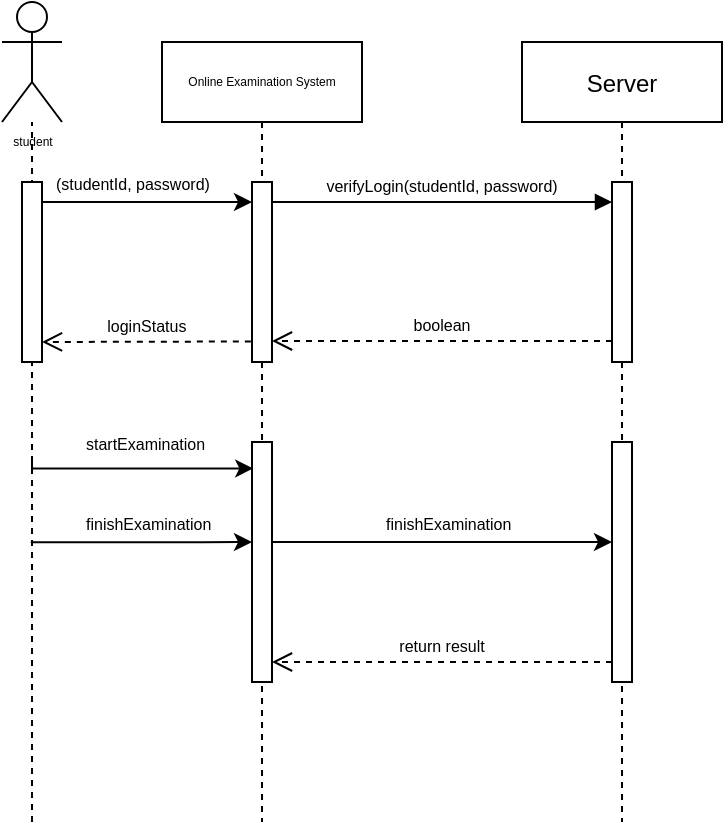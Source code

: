 <mxfile version="17.4.0" type="github">
  <diagram id="kgpKYQtTHZ0yAKxKKP6v" name="Page-1">
    <mxGraphModel dx="541" dy="369" grid="1" gridSize="10" guides="1" tooltips="1" connect="1" arrows="1" fold="1" page="1" pageScale="1" pageWidth="850" pageHeight="1100" math="0" shadow="0">
      <root>
        <mxCell id="0" />
        <mxCell id="1" parent="0" />
        <mxCell id="3nuBFxr9cyL0pnOWT2aG-1" value="Online Examination System" style="shape=umlLifeline;perimeter=lifelinePerimeter;container=1;collapsible=0;recursiveResize=0;rounded=0;shadow=0;strokeWidth=1;fontSize=6;" parent="1" vertex="1">
          <mxGeometry x="120" y="80" width="100" height="390" as="geometry" />
        </mxCell>
        <mxCell id="Z4MAhodovmLcQgG8pDit-9" style="edgeStyle=orthogonalEdgeStyle;rounded=0;orthogonalLoop=1;jettySize=auto;html=1;fontSize=6;" edge="1" parent="3nuBFxr9cyL0pnOWT2aG-1">
          <mxGeometry relative="1" as="geometry">
            <mxPoint x="-60" y="80" as="sourcePoint" />
            <mxPoint x="45" y="80" as="targetPoint" />
          </mxGeometry>
        </mxCell>
        <mxCell id="3nuBFxr9cyL0pnOWT2aG-2" value="" style="points=[];perimeter=orthogonalPerimeter;rounded=0;shadow=0;strokeWidth=1;" parent="3nuBFxr9cyL0pnOWT2aG-1" vertex="1">
          <mxGeometry x="45" y="70" width="10" height="90" as="geometry" />
        </mxCell>
        <mxCell id="Z4MAhodovmLcQgG8pDit-13" value="&lt;span style=&quot;color: rgb(0 , 0 , 0) ; font-family: &amp;#34;helvetica&amp;#34; ; font-style: normal ; font-weight: normal ; letter-spacing: normal ; text-align: center ; text-indent: 0px ; text-transform: none ; word-spacing: 0px ; background-color: rgb(255 , 255 , 255) ; text-decoration: none ; display: inline ; float: none&quot;&gt;&lt;font style=&quot;font-size: 8px&quot;&gt;(studentId, password)&lt;/font&gt;&lt;/span&gt;" style="text;whiteSpace=wrap;html=1;fontSize=6;" vertex="1" parent="3nuBFxr9cyL0pnOWT2aG-1">
          <mxGeometry x="-55" y="60" width="85" height="20" as="geometry" />
        </mxCell>
        <mxCell id="Z4MAhodovmLcQgG8pDit-16" style="edgeStyle=orthogonalEdgeStyle;rounded=0;orthogonalLoop=1;jettySize=auto;html=1;fontSize=6;entryX=0.061;entryY=0.11;entryDx=0;entryDy=0;entryPerimeter=0;" edge="1" parent="3nuBFxr9cyL0pnOWT2aG-1" target="Z4MAhodovmLcQgG8pDit-17">
          <mxGeometry relative="1" as="geometry">
            <mxPoint x="-65" y="210" as="sourcePoint" />
            <mxPoint x="40" y="210" as="targetPoint" />
            <Array as="points">
              <mxPoint x="-65" y="213" />
            </Array>
          </mxGeometry>
        </mxCell>
        <mxCell id="Z4MAhodovmLcQgG8pDit-17" value="" style="points=[];perimeter=orthogonalPerimeter;rounded=0;shadow=0;strokeWidth=1;" vertex="1" parent="3nuBFxr9cyL0pnOWT2aG-1">
          <mxGeometry x="45" y="200" width="10" height="120" as="geometry" />
        </mxCell>
        <mxCell id="Z4MAhodovmLcQgG8pDit-18" style="edgeStyle=orthogonalEdgeStyle;rounded=0;orthogonalLoop=1;jettySize=auto;html=1;fontSize=6;entryX=0.061;entryY=0.11;entryDx=0;entryDy=0;entryPerimeter=0;" edge="1" parent="3nuBFxr9cyL0pnOWT2aG-1">
          <mxGeometry relative="1" as="geometry">
            <mxPoint x="-65.61" y="250.1" as="sourcePoint" />
            <mxPoint x="45" y="250" as="targetPoint" />
            <Array as="points">
              <mxPoint x="20" y="250" />
              <mxPoint x="20" y="250" />
            </Array>
          </mxGeometry>
        </mxCell>
        <mxCell id="3nuBFxr9cyL0pnOWT2aG-5" value="Server" style="shape=umlLifeline;perimeter=lifelinePerimeter;container=1;collapsible=0;recursiveResize=0;rounded=0;shadow=0;strokeWidth=1;" parent="1" vertex="1">
          <mxGeometry x="300" y="80" width="100" height="390" as="geometry" />
        </mxCell>
        <mxCell id="3nuBFxr9cyL0pnOWT2aG-6" value="" style="points=[];perimeter=orthogonalPerimeter;rounded=0;shadow=0;strokeWidth=1;" parent="3nuBFxr9cyL0pnOWT2aG-5" vertex="1">
          <mxGeometry x="45" y="70" width="10" height="90" as="geometry" />
        </mxCell>
        <mxCell id="Z4MAhodovmLcQgG8pDit-20" value="" style="points=[];perimeter=orthogonalPerimeter;rounded=0;shadow=0;strokeWidth=1;" vertex="1" parent="3nuBFxr9cyL0pnOWT2aG-5">
          <mxGeometry x="45" y="200" width="10" height="120" as="geometry" />
        </mxCell>
        <mxCell id="3nuBFxr9cyL0pnOWT2aG-7" value="boolean" style="verticalAlign=bottom;endArrow=open;dashed=1;endSize=8;exitX=0;exitY=0.95;shadow=0;strokeWidth=1;fontSize=8;" parent="1" edge="1">
          <mxGeometry relative="1" as="geometry">
            <mxPoint x="175" y="229.5" as="targetPoint" />
            <mxPoint x="345" y="229.5" as="sourcePoint" />
          </mxGeometry>
        </mxCell>
        <mxCell id="3nuBFxr9cyL0pnOWT2aG-8" value="verifyLogin(studentId, password)" style="verticalAlign=bottom;endArrow=block;entryX=0;entryY=0;shadow=0;strokeWidth=1;fontSize=8;" parent="1" edge="1">
          <mxGeometry relative="1" as="geometry">
            <mxPoint x="175" y="160" as="sourcePoint" />
            <mxPoint x="345" y="160" as="targetPoint" />
          </mxGeometry>
        </mxCell>
        <mxCell id="Z4MAhodovmLcQgG8pDit-11" value="loginStatus" style="verticalAlign=bottom;endArrow=open;dashed=1;endSize=8;shadow=0;strokeWidth=1;exitX=-0.058;exitY=0.886;exitDx=0;exitDy=0;exitPerimeter=0;fontSize=8;" edge="1" parent="1" source="3nuBFxr9cyL0pnOWT2aG-2">
          <mxGeometry relative="1" as="geometry">
            <mxPoint x="60" y="230" as="targetPoint" />
            <mxPoint x="160" y="230" as="sourcePoint" />
          </mxGeometry>
        </mxCell>
        <mxCell id="Z4MAhodovmLcQgG8pDit-1" value="student&lt;br&gt;" style="shape=umlActor;verticalLabelPosition=bottom;verticalAlign=top;html=1;outlineConnect=0;fontSize=6;" vertex="1" parent="1">
          <mxGeometry x="40" y="60" width="30" height="60" as="geometry" />
        </mxCell>
        <mxCell id="Z4MAhodovmLcQgG8pDit-6" value="" style="endArrow=none;dashed=1;html=1;rounded=0;fontSize=6;" edge="1" parent="1" target="Z4MAhodovmLcQgG8pDit-1">
          <mxGeometry width="50" height="50" relative="1" as="geometry">
            <mxPoint x="55" y="470" as="sourcePoint" />
            <mxPoint x="54.71" y="150" as="targetPoint" />
          </mxGeometry>
        </mxCell>
        <mxCell id="Z4MAhodovmLcQgG8pDit-8" value="" style="points=[];perimeter=orthogonalPerimeter;rounded=0;shadow=0;strokeWidth=1;" vertex="1" parent="1">
          <mxGeometry x="50" y="150" width="10" height="90" as="geometry" />
        </mxCell>
        <mxCell id="Z4MAhodovmLcQgG8pDit-14" value="&lt;span style=&quot;color: rgb(0 , 0 , 0) ; font-family: &amp;#34;helvetica&amp;#34; ; font-style: normal ; font-weight: normal ; letter-spacing: normal ; text-align: center ; text-indent: 0px ; text-transform: none ; word-spacing: 0px ; background-color: rgb(255 , 255 , 255) ; text-decoration: none ; display: inline ; float: none&quot;&gt;&lt;font style=&quot;font-size: 8px&quot;&gt;startExamination&lt;/font&gt;&lt;/span&gt;" style="text;whiteSpace=wrap;html=1;fontSize=6;" vertex="1" parent="1">
          <mxGeometry x="80" y="270" width="60" height="20" as="geometry" />
        </mxCell>
        <mxCell id="Z4MAhodovmLcQgG8pDit-19" value="&lt;span style=&quot;color: rgb(0 , 0 , 0) ; font-family: &amp;#34;helvetica&amp;#34; ; font-style: normal ; font-weight: normal ; letter-spacing: normal ; text-align: center ; text-indent: 0px ; text-transform: none ; word-spacing: 0px ; background-color: rgb(255 , 255 , 255) ; text-decoration: none ; display: inline ; float: none&quot;&gt;&lt;font style=&quot;font-size: 8px&quot;&gt;finishExamination&lt;/font&gt;&lt;/span&gt;" style="text;whiteSpace=wrap;html=1;fontSize=6;" vertex="1" parent="1">
          <mxGeometry x="80" y="310" width="60" height="20" as="geometry" />
        </mxCell>
        <mxCell id="Z4MAhodovmLcQgG8pDit-22" style="edgeStyle=orthogonalEdgeStyle;rounded=0;orthogonalLoop=1;jettySize=auto;html=1;fontSize=8;" edge="1" parent="1">
          <mxGeometry relative="1" as="geometry">
            <mxPoint x="175" y="330" as="sourcePoint" />
            <mxPoint x="345" y="330" as="targetPoint" />
            <Array as="points">
              <mxPoint x="270" y="330" />
              <mxPoint x="270" y="330" />
            </Array>
          </mxGeometry>
        </mxCell>
        <mxCell id="Z4MAhodovmLcQgG8pDit-23" value="&lt;span style=&quot;color: rgb(0 , 0 , 0) ; font-family: &amp;#34;helvetica&amp;#34; ; font-style: normal ; font-weight: normal ; letter-spacing: normal ; text-align: center ; text-indent: 0px ; text-transform: none ; word-spacing: 0px ; background-color: rgb(255 , 255 , 255) ; text-decoration: none ; display: inline ; float: none&quot;&gt;&lt;font style=&quot;font-size: 8px&quot;&gt;finishExamination&lt;/font&gt;&lt;/span&gt;" style="text;whiteSpace=wrap;html=1;fontSize=6;" vertex="1" parent="1">
          <mxGeometry x="230" y="310" width="60" height="20" as="geometry" />
        </mxCell>
        <mxCell id="Z4MAhodovmLcQgG8pDit-29" value="return result" style="verticalAlign=bottom;endArrow=open;dashed=1;endSize=8;exitX=0;exitY=0.95;shadow=0;strokeWidth=1;fontSize=8;" edge="1" parent="1">
          <mxGeometry relative="1" as="geometry">
            <mxPoint x="175" y="390" as="targetPoint" />
            <mxPoint x="345" y="390" as="sourcePoint" />
          </mxGeometry>
        </mxCell>
      </root>
    </mxGraphModel>
  </diagram>
</mxfile>
